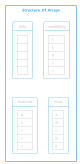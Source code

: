 @startuml
scale 0.3
!theme cerulean-outline
package Structure_Of_Arrays <<Rectangle>> {
together {
object data {
|        |
|        |
|        |
|        |
|        |
}
object nextSibling {
| -1          |         
|  E          |         
|  D          |         
| -1          |         
| -1          |         
}
}
together {
object firstChild {
|  B         |
|  C         |
| -1         |
| -1         |
| -1         |
}
object Node {
| A     |
| B     |
| C     |
| D     |
| E     |
}
}
}
@enduml
